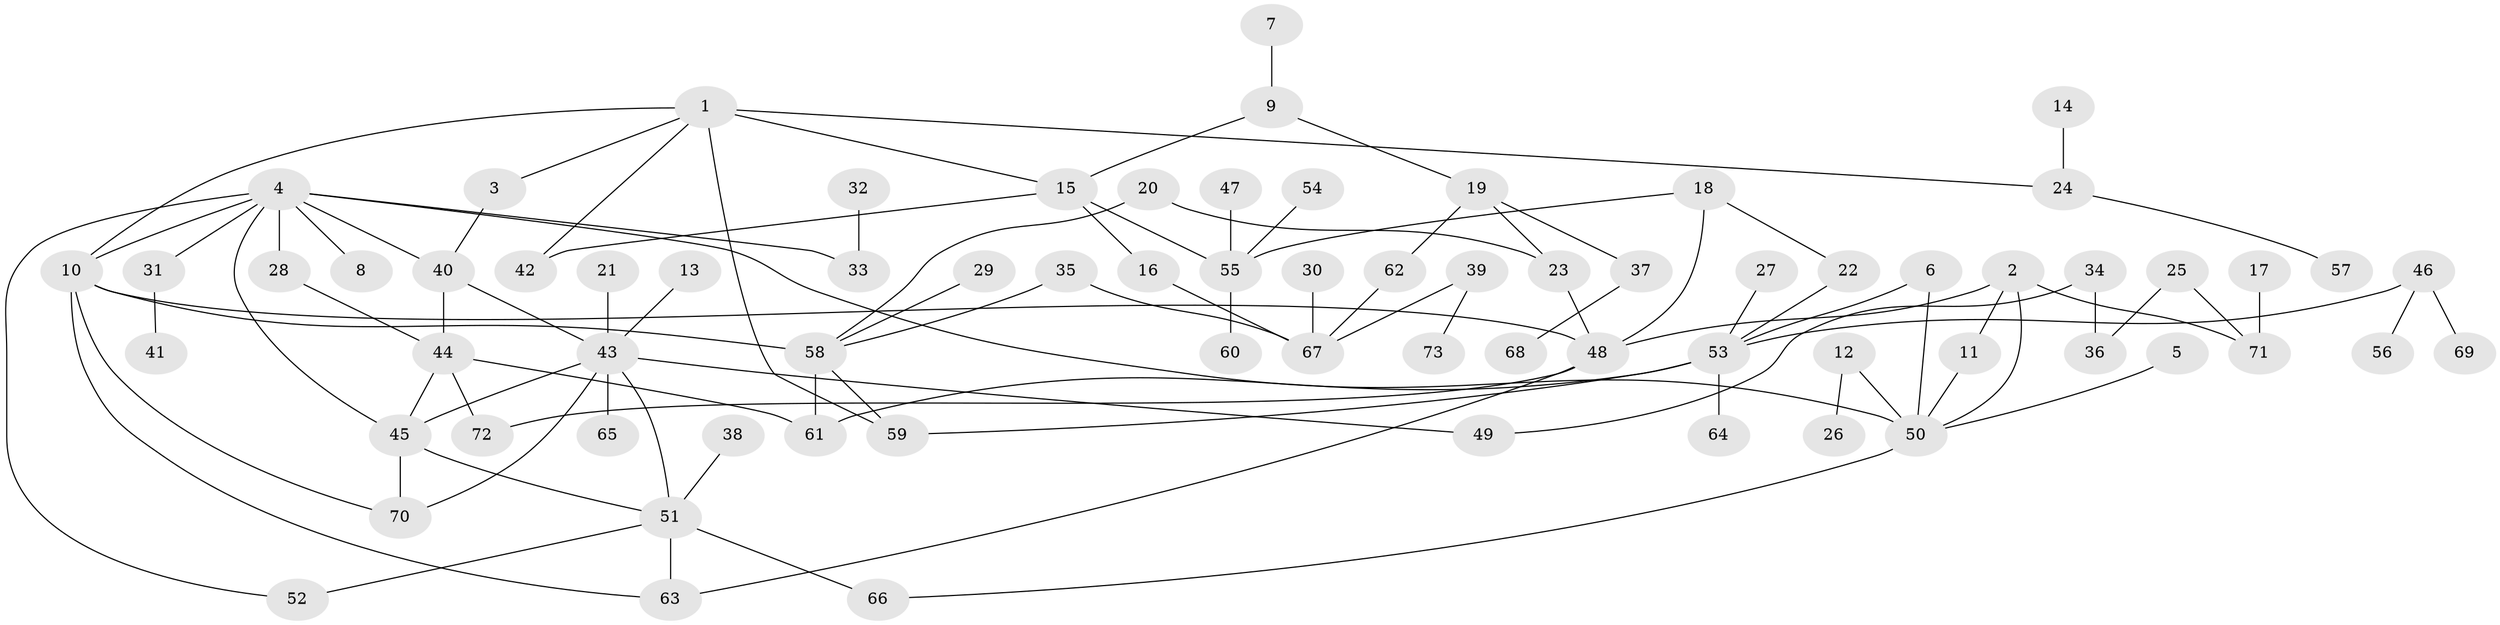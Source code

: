 // original degree distribution, {4: 0.07586206896551724, 6: 0.020689655172413793, 5: 0.041379310344827586, 2: 0.30344827586206896, 3: 0.20689655172413793, 8: 0.006896551724137931, 1: 0.3310344827586207, 7: 0.013793103448275862}
// Generated by graph-tools (version 1.1) at 2025/49/03/09/25 03:49:26]
// undirected, 73 vertices, 98 edges
graph export_dot {
graph [start="1"]
  node [color=gray90,style=filled];
  1;
  2;
  3;
  4;
  5;
  6;
  7;
  8;
  9;
  10;
  11;
  12;
  13;
  14;
  15;
  16;
  17;
  18;
  19;
  20;
  21;
  22;
  23;
  24;
  25;
  26;
  27;
  28;
  29;
  30;
  31;
  32;
  33;
  34;
  35;
  36;
  37;
  38;
  39;
  40;
  41;
  42;
  43;
  44;
  45;
  46;
  47;
  48;
  49;
  50;
  51;
  52;
  53;
  54;
  55;
  56;
  57;
  58;
  59;
  60;
  61;
  62;
  63;
  64;
  65;
  66;
  67;
  68;
  69;
  70;
  71;
  72;
  73;
  1 -- 3 [weight=1.0];
  1 -- 10 [weight=1.0];
  1 -- 15 [weight=1.0];
  1 -- 24 [weight=1.0];
  1 -- 42 [weight=1.0];
  1 -- 59 [weight=1.0];
  2 -- 11 [weight=1.0];
  2 -- 48 [weight=1.0];
  2 -- 50 [weight=1.0];
  2 -- 71 [weight=1.0];
  3 -- 40 [weight=1.0];
  4 -- 8 [weight=1.0];
  4 -- 10 [weight=1.0];
  4 -- 28 [weight=1.0];
  4 -- 31 [weight=1.0];
  4 -- 33 [weight=1.0];
  4 -- 40 [weight=1.0];
  4 -- 45 [weight=1.0];
  4 -- 50 [weight=1.0];
  4 -- 52 [weight=1.0];
  5 -- 50 [weight=1.0];
  6 -- 50 [weight=1.0];
  6 -- 53 [weight=1.0];
  7 -- 9 [weight=1.0];
  9 -- 15 [weight=1.0];
  9 -- 19 [weight=1.0];
  10 -- 48 [weight=1.0];
  10 -- 58 [weight=1.0];
  10 -- 63 [weight=1.0];
  10 -- 70 [weight=1.0];
  11 -- 50 [weight=1.0];
  12 -- 26 [weight=1.0];
  12 -- 50 [weight=1.0];
  13 -- 43 [weight=1.0];
  14 -- 24 [weight=1.0];
  15 -- 16 [weight=1.0];
  15 -- 42 [weight=1.0];
  15 -- 55 [weight=1.0];
  16 -- 67 [weight=1.0];
  17 -- 71 [weight=1.0];
  18 -- 22 [weight=1.0];
  18 -- 48 [weight=1.0];
  18 -- 55 [weight=1.0];
  19 -- 23 [weight=1.0];
  19 -- 37 [weight=1.0];
  19 -- 62 [weight=1.0];
  20 -- 23 [weight=1.0];
  20 -- 58 [weight=1.0];
  21 -- 43 [weight=1.0];
  22 -- 53 [weight=1.0];
  23 -- 48 [weight=1.0];
  24 -- 57 [weight=1.0];
  25 -- 36 [weight=1.0];
  25 -- 71 [weight=1.0];
  27 -- 53 [weight=1.0];
  28 -- 44 [weight=1.0];
  29 -- 58 [weight=1.0];
  30 -- 67 [weight=1.0];
  31 -- 41 [weight=1.0];
  32 -- 33 [weight=1.0];
  34 -- 36 [weight=1.0];
  34 -- 49 [weight=1.0];
  35 -- 58 [weight=1.0];
  35 -- 67 [weight=1.0];
  37 -- 68 [weight=1.0];
  38 -- 51 [weight=1.0];
  39 -- 67 [weight=1.0];
  39 -- 73 [weight=1.0];
  40 -- 43 [weight=1.0];
  40 -- 44 [weight=1.0];
  43 -- 45 [weight=1.0];
  43 -- 49 [weight=1.0];
  43 -- 51 [weight=1.0];
  43 -- 65 [weight=1.0];
  43 -- 70 [weight=1.0];
  44 -- 45 [weight=1.0];
  44 -- 61 [weight=1.0];
  44 -- 72 [weight=1.0];
  45 -- 51 [weight=1.0];
  45 -- 70 [weight=1.0];
  46 -- 53 [weight=1.0];
  46 -- 56 [weight=1.0];
  46 -- 69 [weight=1.0];
  47 -- 55 [weight=1.0];
  48 -- 63 [weight=1.0];
  48 -- 72 [weight=1.0];
  50 -- 66 [weight=1.0];
  51 -- 52 [weight=1.0];
  51 -- 63 [weight=1.0];
  51 -- 66 [weight=1.0];
  53 -- 59 [weight=1.0];
  53 -- 61 [weight=1.0];
  53 -- 64 [weight=1.0];
  54 -- 55 [weight=1.0];
  55 -- 60 [weight=1.0];
  58 -- 59 [weight=1.0];
  58 -- 61 [weight=1.0];
  62 -- 67 [weight=1.0];
}
